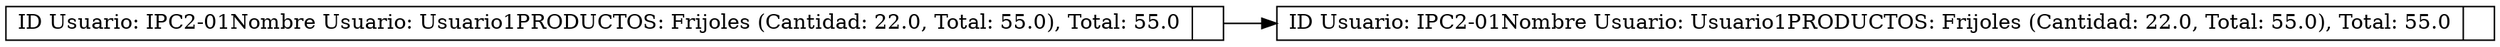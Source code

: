 digraph G {
   rankdir=LR;
   node [shape = record, height = .1]node0 [label = "{ID Usuario: IPC2-01
Nombre Usuario: Usuario1
PRODUCTOS: Frijoles (Cantidad: 22.0, Total: 55.0), 
Total: 55.0|<f1>}"];
node1 [label = "{ID Usuario: IPC2-01
Nombre Usuario: Usuario1
PRODUCTOS: Frijoles (Cantidad: 22.0, Total: 55.0), 
Total: 55.0|<f1>}"];
node0-> node1;
}